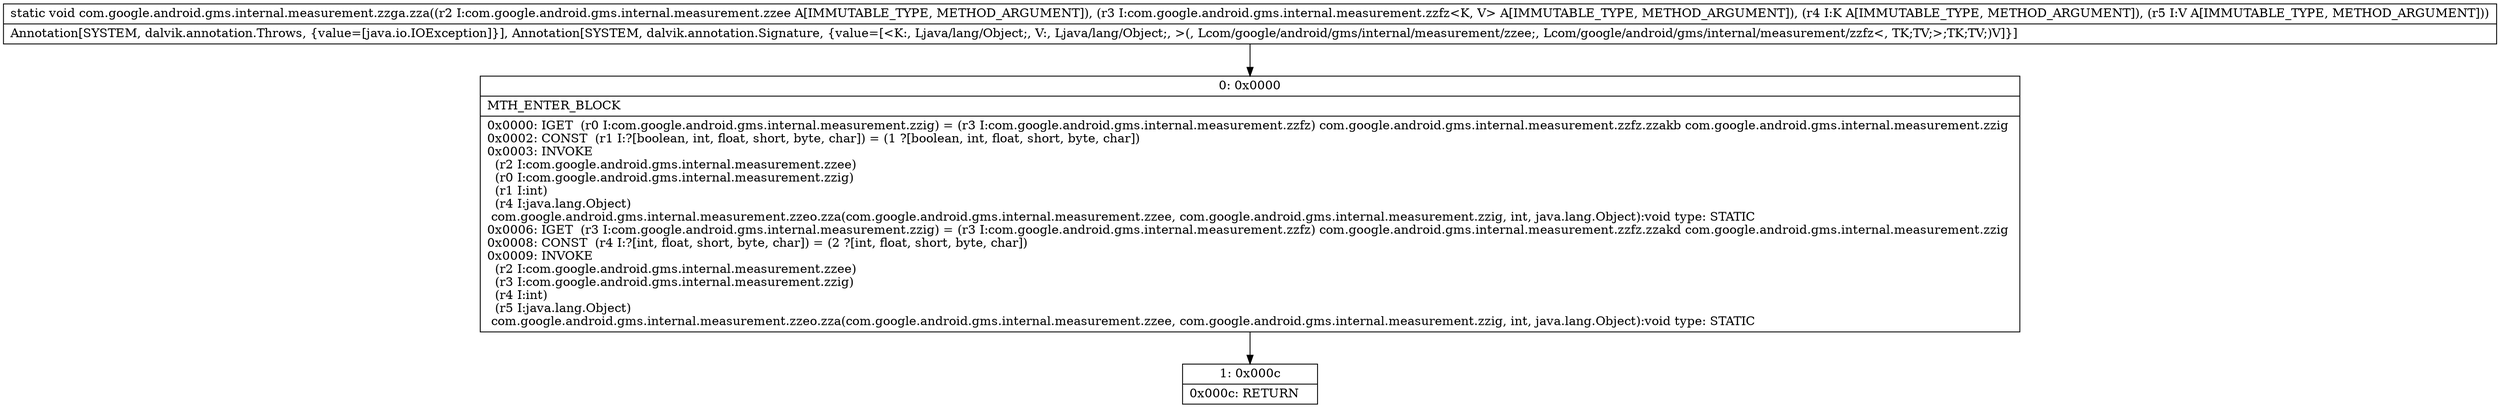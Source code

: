 digraph "CFG forcom.google.android.gms.internal.measurement.zzga.zza(Lcom\/google\/android\/gms\/internal\/measurement\/zzee;Lcom\/google\/android\/gms\/internal\/measurement\/zzfz;Ljava\/lang\/Object;Ljava\/lang\/Object;)V" {
Node_0 [shape=record,label="{0\:\ 0x0000|MTH_ENTER_BLOCK\l|0x0000: IGET  (r0 I:com.google.android.gms.internal.measurement.zzig) = (r3 I:com.google.android.gms.internal.measurement.zzfz) com.google.android.gms.internal.measurement.zzfz.zzakb com.google.android.gms.internal.measurement.zzig \l0x0002: CONST  (r1 I:?[boolean, int, float, short, byte, char]) = (1 ?[boolean, int, float, short, byte, char]) \l0x0003: INVOKE  \l  (r2 I:com.google.android.gms.internal.measurement.zzee)\l  (r0 I:com.google.android.gms.internal.measurement.zzig)\l  (r1 I:int)\l  (r4 I:java.lang.Object)\l com.google.android.gms.internal.measurement.zzeo.zza(com.google.android.gms.internal.measurement.zzee, com.google.android.gms.internal.measurement.zzig, int, java.lang.Object):void type: STATIC \l0x0006: IGET  (r3 I:com.google.android.gms.internal.measurement.zzig) = (r3 I:com.google.android.gms.internal.measurement.zzfz) com.google.android.gms.internal.measurement.zzfz.zzakd com.google.android.gms.internal.measurement.zzig \l0x0008: CONST  (r4 I:?[int, float, short, byte, char]) = (2 ?[int, float, short, byte, char]) \l0x0009: INVOKE  \l  (r2 I:com.google.android.gms.internal.measurement.zzee)\l  (r3 I:com.google.android.gms.internal.measurement.zzig)\l  (r4 I:int)\l  (r5 I:java.lang.Object)\l com.google.android.gms.internal.measurement.zzeo.zza(com.google.android.gms.internal.measurement.zzee, com.google.android.gms.internal.measurement.zzig, int, java.lang.Object):void type: STATIC \l}"];
Node_1 [shape=record,label="{1\:\ 0x000c|0x000c: RETURN   \l}"];
MethodNode[shape=record,label="{static void com.google.android.gms.internal.measurement.zzga.zza((r2 I:com.google.android.gms.internal.measurement.zzee A[IMMUTABLE_TYPE, METHOD_ARGUMENT]), (r3 I:com.google.android.gms.internal.measurement.zzfz\<K, V\> A[IMMUTABLE_TYPE, METHOD_ARGUMENT]), (r4 I:K A[IMMUTABLE_TYPE, METHOD_ARGUMENT]), (r5 I:V A[IMMUTABLE_TYPE, METHOD_ARGUMENT]))  | Annotation[SYSTEM, dalvik.annotation.Throws, \{value=[java.io.IOException]\}], Annotation[SYSTEM, dalvik.annotation.Signature, \{value=[\<K:, Ljava\/lang\/Object;, V:, Ljava\/lang\/Object;, \>(, Lcom\/google\/android\/gms\/internal\/measurement\/zzee;, Lcom\/google\/android\/gms\/internal\/measurement\/zzfz\<, TK;TV;\>;TK;TV;)V]\}]\l}"];
MethodNode -> Node_0;
Node_0 -> Node_1;
}

